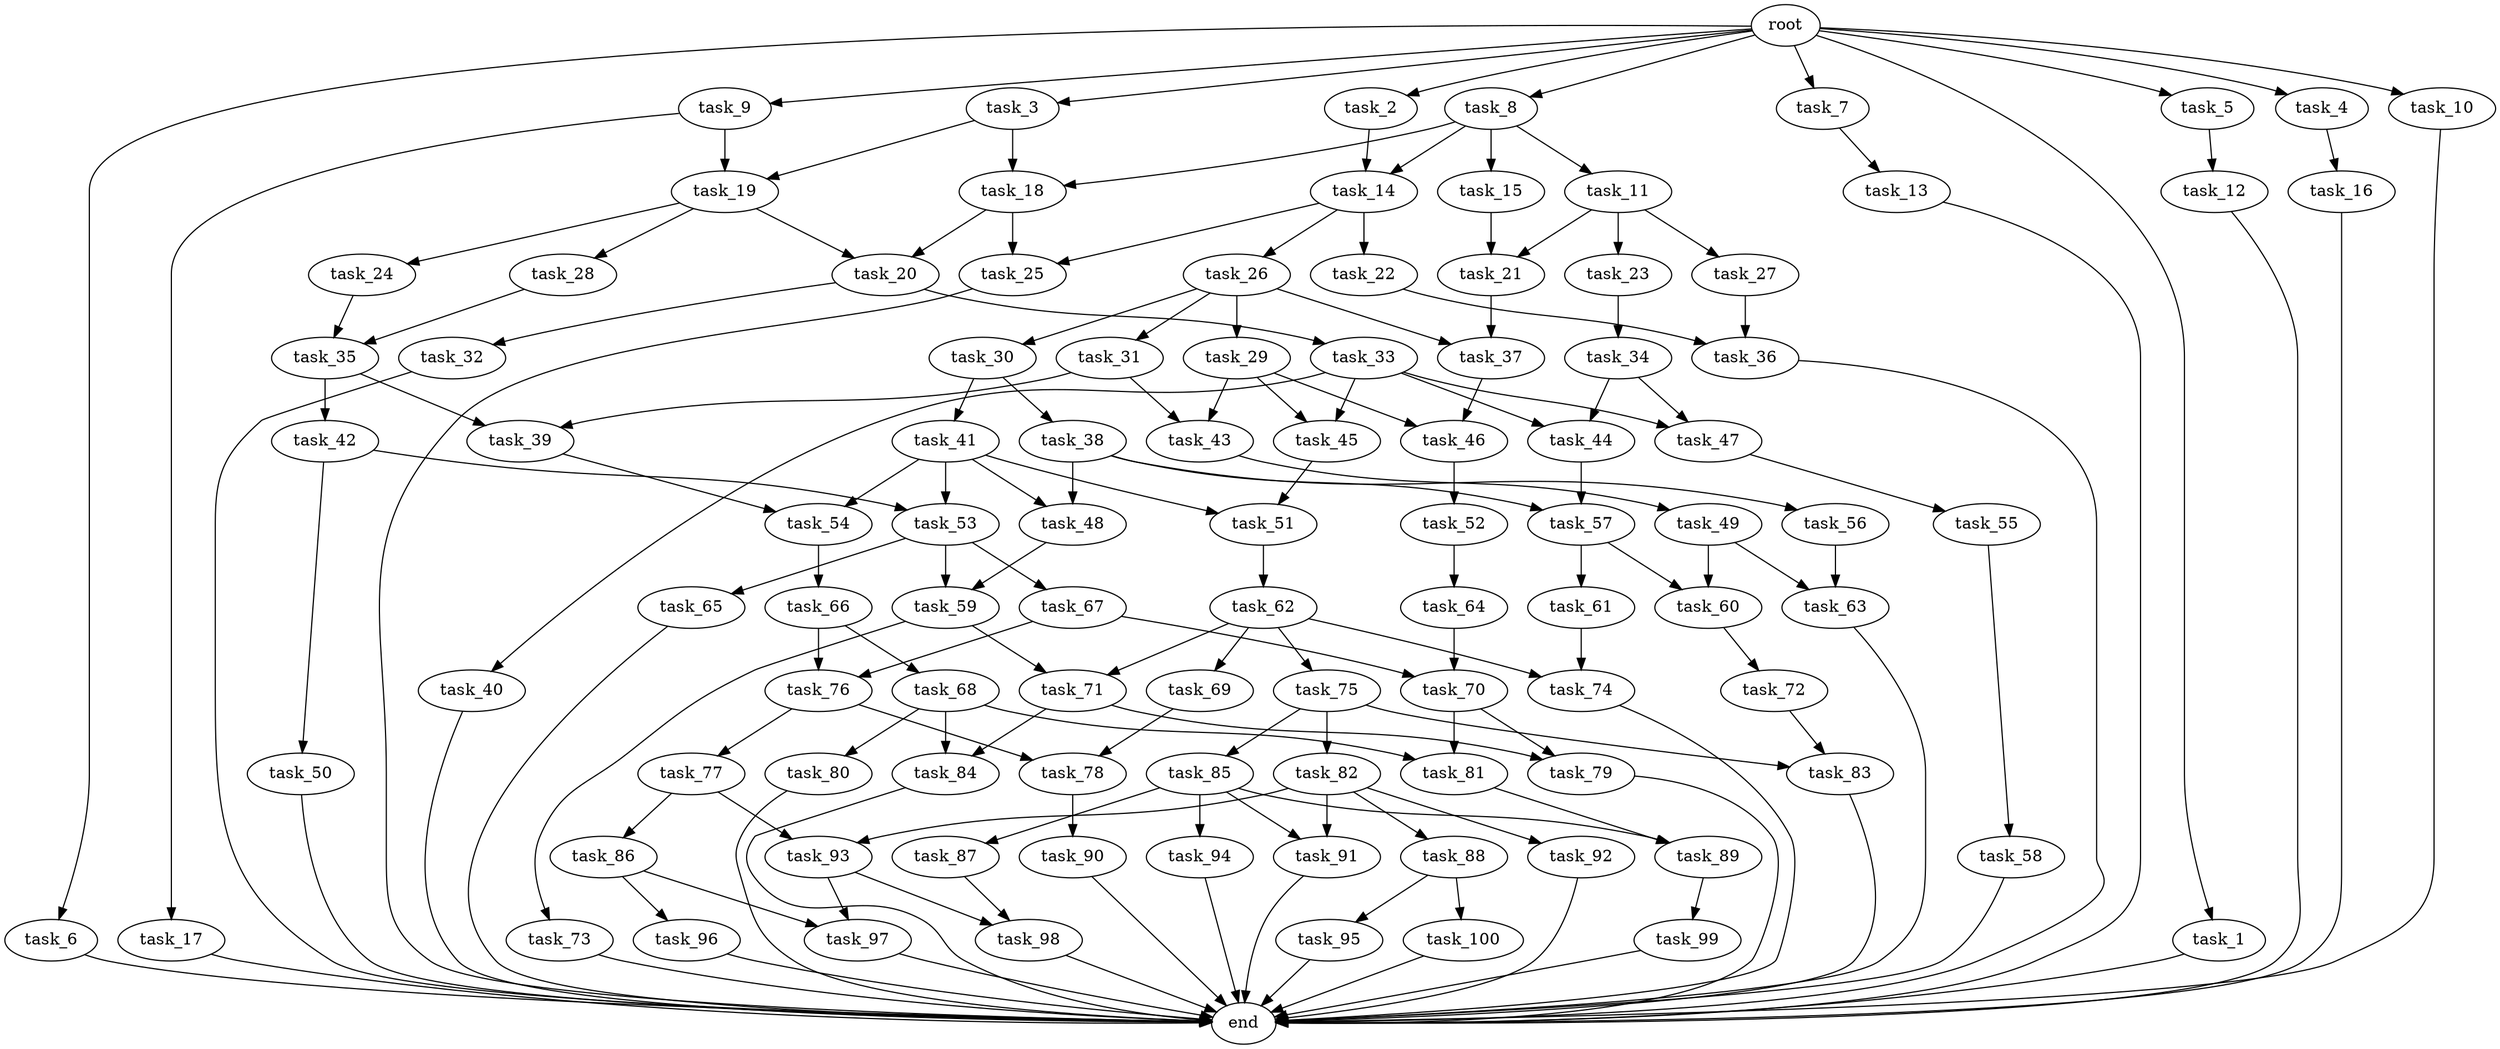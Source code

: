digraph G {
  task_19 [size="3.019483e+09"];
  task_53 [size="2.847705e+09"];
  task_69 [size="3.350674e+09"];
  task_25 [size="2.025618e+09"];
  task_51 [size="1.683225e+09"];
  task_61 [size="2.063129e+09"];
  task_72 [size="4.360597e+09"];
  task_59 [size="3.243095e+09"];
  task_6 [size="3.558254e+09"];
  root [size="0.000000e+00"];
  task_3 [size="1.887192e+09"];
  task_60 [size="2.965598e+09"];
  task_76 [size="5.130415e+08"];
  task_48 [size="4.103554e+09"];
  task_84 [size="1.466588e+09"];
  task_86 [size="4.519192e+09"];
  task_11 [size="8.096314e+08"];
  task_54 [size="4.048328e+09"];
  task_36 [size="9.864566e+07"];
  task_97 [size="4.562942e+09"];
  task_58 [size="2.037645e+09"];
  task_62 [size="6.520055e+07"];
  task_57 [size="3.414124e+09"];
  task_22 [size="1.188974e+09"];
  task_28 [size="4.925745e+09"];
  task_41 [size="4.040701e+09"];
  task_78 [size="2.306091e+09"];
  task_47 [size="2.409719e+09"];
  task_43 [size="2.447492e+09"];
  task_94 [size="3.900292e+09"];
  task_9 [size="4.830631e+09"];
  task_68 [size="5.288342e+08"];
  task_70 [size="3.727414e+09"];
  task_23 [size="4.756906e+09"];
  task_88 [size="4.968725e+09"];
  task_8 [size="1.255376e+09"];
  task_87 [size="3.162870e+08"];
  task_35 [size="3.771763e+09"];
  task_42 [size="1.548011e+09"];
  end [size="0.000000e+00"];
  task_63 [size="2.968899e+09"];
  task_45 [size="2.375689e+09"];
  task_17 [size="2.247470e+09"];
  task_7 [size="2.881277e+09"];
  task_13 [size="1.712602e+09"];
  task_1 [size="1.826687e+09"];
  task_100 [size="3.027405e+09"];
  task_89 [size="2.283442e+09"];
  task_83 [size="2.843068e+08"];
  task_74 [size="4.834790e+09"];
  task_90 [size="1.579972e+09"];
  task_34 [size="1.662720e+09"];
  task_85 [size="1.847589e+09"];
  task_98 [size="3.689382e+09"];
  task_67 [size="1.584730e+09"];
  task_21 [size="6.611318e+08"];
  task_82 [size="3.028962e+09"];
  task_20 [size="4.091283e+09"];
  task_52 [size="4.771623e+09"];
  task_50 [size="3.506372e+09"];
  task_31 [size="4.578543e+09"];
  task_93 [size="5.692389e+08"];
  task_79 [size="3.326756e+09"];
  task_15 [size="2.018601e+09"];
  task_96 [size="3.366438e+09"];
  task_5 [size="1.679100e+09"];
  task_12 [size="2.687938e+09"];
  task_32 [size="2.168670e+09"];
  task_4 [size="2.979817e+07"];
  task_44 [size="3.363571e+09"];
  task_16 [size="3.464797e+09"];
  task_92 [size="2.156760e+09"];
  task_18 [size="3.074930e+09"];
  task_80 [size="1.563053e+09"];
  task_37 [size="1.097896e+09"];
  task_71 [size="3.827410e+09"];
  task_24 [size="2.130964e+09"];
  task_64 [size="3.449612e+09"];
  task_26 [size="2.873997e+09"];
  task_81 [size="4.452576e+09"];
  task_66 [size="3.479659e+09"];
  task_56 [size="4.526041e+09"];
  task_33 [size="1.567610e+09"];
  task_77 [size="4.770486e+09"];
  task_14 [size="3.721366e+08"];
  task_65 [size="3.817270e+09"];
  task_99 [size="1.394018e+09"];
  task_29 [size="2.574901e+08"];
  task_73 [size="1.105013e+09"];
  task_49 [size="3.985380e+09"];
  task_30 [size="4.220530e+09"];
  task_55 [size="4.357317e+09"];
  task_75 [size="4.000627e+09"];
  task_46 [size="3.855139e+09"];
  task_27 [size="1.588190e+09"];
  task_39 [size="8.890925e+08"];
  task_38 [size="3.146742e+09"];
  task_2 [size="3.334637e+09"];
  task_91 [size="1.234566e+09"];
  task_95 [size="3.609104e+09"];
  task_40 [size="2.461084e+09"];
  task_10 [size="3.809849e+09"];

  task_19 -> task_20 [size="3.019483e+08"];
  task_19 -> task_24 [size="3.019483e+08"];
  task_19 -> task_28 [size="3.019483e+08"];
  task_53 -> task_65 [size="2.847705e+08"];
  task_53 -> task_59 [size="2.847705e+08"];
  task_53 -> task_67 [size="2.847705e+08"];
  task_69 -> task_78 [size="6.701349e+08"];
  task_25 -> end [size="1.000000e-12"];
  task_51 -> task_62 [size="1.683225e+08"];
  task_61 -> task_74 [size="4.126258e+08"];
  task_72 -> task_83 [size="8.721193e+08"];
  task_59 -> task_73 [size="3.243095e+08"];
  task_59 -> task_71 [size="3.243095e+08"];
  task_6 -> end [size="1.000000e-12"];
  root -> task_2 [size="1.000000e-12"];
  root -> task_7 [size="1.000000e-12"];
  root -> task_4 [size="1.000000e-12"];
  root -> task_5 [size="1.000000e-12"];
  root -> task_3 [size="1.000000e-12"];
  root -> task_8 [size="1.000000e-12"];
  root -> task_9 [size="1.000000e-12"];
  root -> task_10 [size="1.000000e-12"];
  root -> task_6 [size="1.000000e-12"];
  root -> task_1 [size="1.000000e-12"];
  task_3 -> task_19 [size="3.774383e+08"];
  task_3 -> task_18 [size="3.774383e+08"];
  task_60 -> task_72 [size="2.965598e+08"];
  task_76 -> task_77 [size="5.130415e+07"];
  task_76 -> task_78 [size="5.130415e+07"];
  task_48 -> task_59 [size="4.103554e+08"];
  task_84 -> end [size="1.000000e-12"];
  task_86 -> task_96 [size="9.038384e+08"];
  task_86 -> task_97 [size="9.038384e+08"];
  task_11 -> task_21 [size="1.619263e+08"];
  task_11 -> task_27 [size="1.619263e+08"];
  task_11 -> task_23 [size="1.619263e+08"];
  task_54 -> task_66 [size="4.048328e+08"];
  task_36 -> end [size="1.000000e-12"];
  task_97 -> end [size="1.000000e-12"];
  task_58 -> end [size="1.000000e-12"];
  task_62 -> task_69 [size="1.304011e+07"];
  task_62 -> task_74 [size="1.304011e+07"];
  task_62 -> task_71 [size="1.304011e+07"];
  task_62 -> task_75 [size="1.304011e+07"];
  task_57 -> task_61 [size="3.414124e+08"];
  task_57 -> task_60 [size="3.414124e+08"];
  task_22 -> task_36 [size="2.377948e+08"];
  task_28 -> task_35 [size="9.851489e+08"];
  task_41 -> task_53 [size="8.081403e+08"];
  task_41 -> task_54 [size="8.081403e+08"];
  task_41 -> task_48 [size="8.081403e+08"];
  task_41 -> task_51 [size="8.081403e+08"];
  task_78 -> task_90 [size="2.306091e+08"];
  task_47 -> task_55 [size="2.409719e+08"];
  task_43 -> task_49 [size="2.447492e+08"];
  task_94 -> end [size="1.000000e-12"];
  task_9 -> task_19 [size="9.661262e+08"];
  task_9 -> task_17 [size="9.661262e+08"];
  task_68 -> task_84 [size="1.057668e+08"];
  task_68 -> task_81 [size="1.057668e+08"];
  task_68 -> task_80 [size="1.057668e+08"];
  task_70 -> task_81 [size="3.727414e+08"];
  task_70 -> task_79 [size="3.727414e+08"];
  task_23 -> task_34 [size="9.513812e+08"];
  task_88 -> task_100 [size="9.937450e+08"];
  task_88 -> task_95 [size="9.937450e+08"];
  task_8 -> task_18 [size="2.510752e+08"];
  task_8 -> task_14 [size="2.510752e+08"];
  task_8 -> task_11 [size="2.510752e+08"];
  task_8 -> task_15 [size="2.510752e+08"];
  task_87 -> task_98 [size="6.325741e+07"];
  task_35 -> task_42 [size="3.771763e+08"];
  task_35 -> task_39 [size="3.771763e+08"];
  task_42 -> task_50 [size="3.096022e+08"];
  task_42 -> task_53 [size="3.096022e+08"];
  task_63 -> end [size="1.000000e-12"];
  task_45 -> task_51 [size="2.375689e+08"];
  task_17 -> end [size="1.000000e-12"];
  task_7 -> task_13 [size="5.762553e+08"];
  task_13 -> end [size="1.000000e-12"];
  task_1 -> end [size="1.000000e-12"];
  task_100 -> end [size="1.000000e-12"];
  task_89 -> task_99 [size="2.283442e+08"];
  task_83 -> end [size="1.000000e-12"];
  task_74 -> end [size="1.000000e-12"];
  task_90 -> end [size="1.000000e-12"];
  task_34 -> task_47 [size="3.325441e+08"];
  task_34 -> task_44 [size="3.325441e+08"];
  task_85 -> task_94 [size="3.695179e+08"];
  task_85 -> task_87 [size="3.695179e+08"];
  task_85 -> task_89 [size="3.695179e+08"];
  task_85 -> task_91 [size="3.695179e+08"];
  task_98 -> end [size="1.000000e-12"];
  task_67 -> task_70 [size="3.169459e+08"];
  task_67 -> task_76 [size="3.169459e+08"];
  task_21 -> task_37 [size="6.611318e+07"];
  task_82 -> task_88 [size="6.057924e+08"];
  task_82 -> task_93 [size="6.057924e+08"];
  task_82 -> task_92 [size="6.057924e+08"];
  task_82 -> task_91 [size="6.057924e+08"];
  task_20 -> task_32 [size="4.091283e+08"];
  task_20 -> task_33 [size="4.091283e+08"];
  task_52 -> task_64 [size="9.543246e+08"];
  task_50 -> end [size="1.000000e-12"];
  task_31 -> task_43 [size="9.157087e+08"];
  task_31 -> task_39 [size="9.157087e+08"];
  task_93 -> task_98 [size="5.692389e+07"];
  task_93 -> task_97 [size="5.692389e+07"];
  task_79 -> end [size="1.000000e-12"];
  task_15 -> task_21 [size="4.037203e+08"];
  task_96 -> end [size="1.000000e-12"];
  task_5 -> task_12 [size="3.358201e+08"];
  task_12 -> end [size="1.000000e-12"];
  task_32 -> end [size="1.000000e-12"];
  task_4 -> task_16 [size="5.959634e+06"];
  task_44 -> task_57 [size="3.363571e+08"];
  task_16 -> end [size="1.000000e-12"];
  task_92 -> end [size="1.000000e-12"];
  task_18 -> task_20 [size="3.074930e+08"];
  task_18 -> task_25 [size="3.074930e+08"];
  task_80 -> end [size="1.000000e-12"];
  task_37 -> task_46 [size="1.097896e+08"];
  task_71 -> task_84 [size="3.827410e+08"];
  task_71 -> task_79 [size="3.827410e+08"];
  task_24 -> task_35 [size="4.261928e+08"];
  task_64 -> task_70 [size="6.899224e+08"];
  task_26 -> task_31 [size="5.747993e+08"];
  task_26 -> task_30 [size="5.747993e+08"];
  task_26 -> task_29 [size="5.747993e+08"];
  task_26 -> task_37 [size="5.747993e+08"];
  task_81 -> task_89 [size="4.452576e+08"];
  task_66 -> task_68 [size="6.959319e+08"];
  task_66 -> task_76 [size="6.959319e+08"];
  task_56 -> task_63 [size="9.052082e+08"];
  task_33 -> task_47 [size="3.135220e+08"];
  task_33 -> task_44 [size="3.135220e+08"];
  task_33 -> task_40 [size="3.135220e+08"];
  task_33 -> task_45 [size="3.135220e+08"];
  task_77 -> task_86 [size="9.540972e+08"];
  task_77 -> task_93 [size="9.540972e+08"];
  task_14 -> task_22 [size="3.721366e+07"];
  task_14 -> task_25 [size="3.721366e+07"];
  task_14 -> task_26 [size="3.721366e+07"];
  task_65 -> end [size="1.000000e-12"];
  task_99 -> end [size="1.000000e-12"];
  task_29 -> task_43 [size="5.149802e+07"];
  task_29 -> task_45 [size="5.149802e+07"];
  task_29 -> task_46 [size="5.149802e+07"];
  task_73 -> end [size="1.000000e-12"];
  task_49 -> task_60 [size="7.970759e+08"];
  task_49 -> task_63 [size="7.970759e+08"];
  task_30 -> task_38 [size="8.441061e+08"];
  task_30 -> task_41 [size="8.441061e+08"];
  task_55 -> task_58 [size="8.714634e+08"];
  task_75 -> task_85 [size="8.001255e+08"];
  task_75 -> task_82 [size="8.001255e+08"];
  task_75 -> task_83 [size="8.001255e+08"];
  task_46 -> task_52 [size="3.855139e+08"];
  task_27 -> task_36 [size="3.176380e+08"];
  task_39 -> task_54 [size="8.890925e+07"];
  task_38 -> task_57 [size="6.293484e+08"];
  task_38 -> task_56 [size="6.293484e+08"];
  task_38 -> task_48 [size="6.293484e+08"];
  task_2 -> task_14 [size="6.669275e+08"];
  task_91 -> end [size="1.000000e-12"];
  task_95 -> end [size="1.000000e-12"];
  task_40 -> end [size="1.000000e-12"];
  task_10 -> end [size="1.000000e-12"];
}
